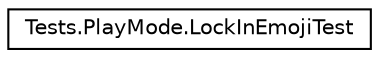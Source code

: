 digraph "Graphical Class Hierarchy"
{
 // LATEX_PDF_SIZE
  edge [fontname="Helvetica",fontsize="10",labelfontname="Helvetica",labelfontsize="10"];
  node [fontname="Helvetica",fontsize="10",shape=record];
  rankdir="LR";
  Node0 [label="Tests.PlayMode.LockInEmojiTest",height=0.2,width=0.4,color="black", fillcolor="white", style="filled",URL="$class_tests_1_1_play_mode_1_1_lock_in_emoji_test.html",tooltip=" "];
}
